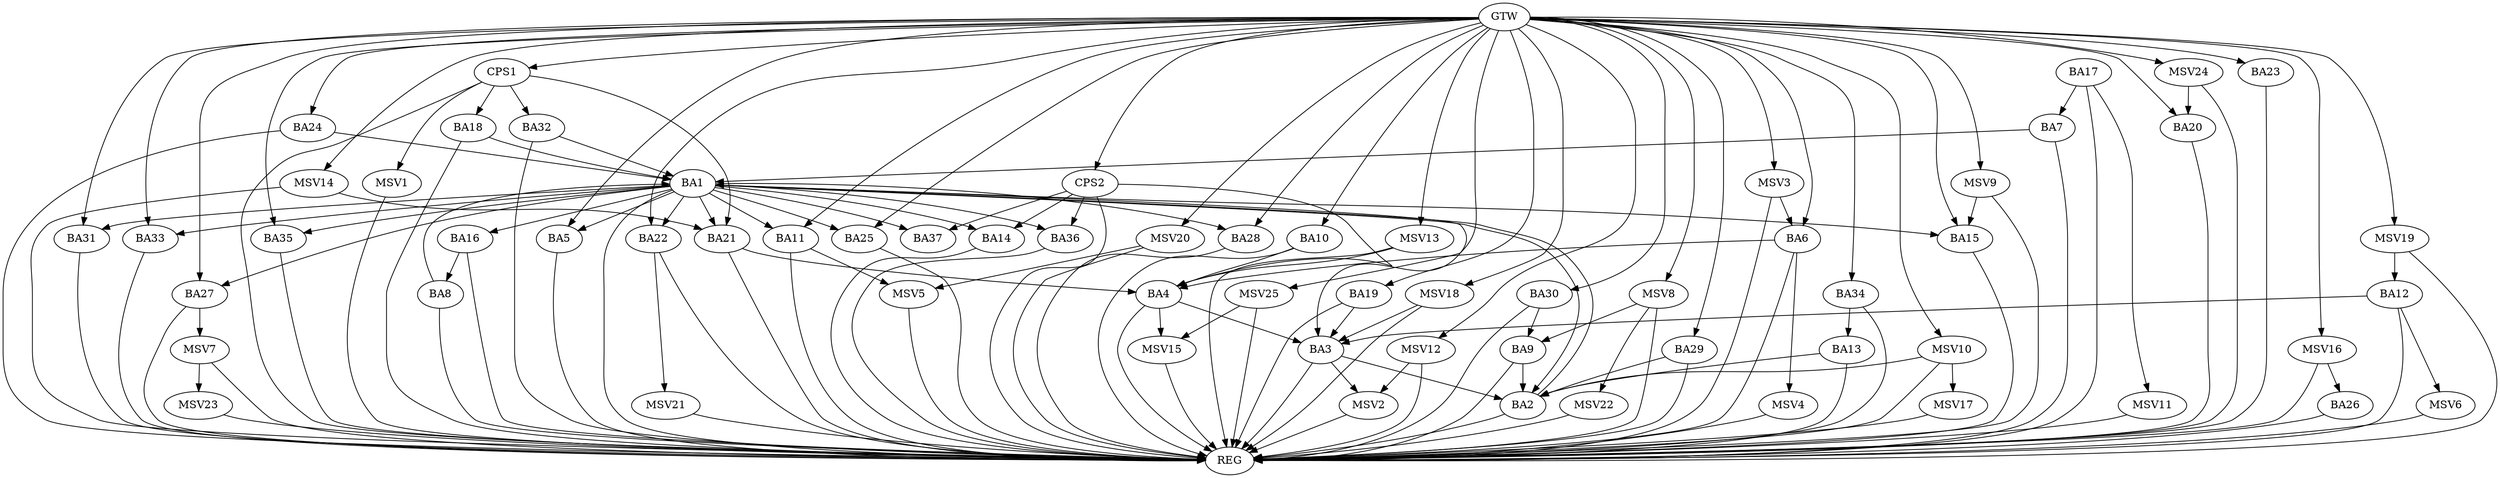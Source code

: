 strict digraph G {
  BA1 [ label="BA1" ];
  BA2 [ label="BA2" ];
  BA3 [ label="BA3" ];
  BA4 [ label="BA4" ];
  BA5 [ label="BA5" ];
  BA6 [ label="BA6" ];
  BA7 [ label="BA7" ];
  BA8 [ label="BA8" ];
  BA9 [ label="BA9" ];
  BA10 [ label="BA10" ];
  BA11 [ label="BA11" ];
  BA12 [ label="BA12" ];
  BA13 [ label="BA13" ];
  BA14 [ label="BA14" ];
  BA15 [ label="BA15" ];
  BA16 [ label="BA16" ];
  BA17 [ label="BA17" ];
  BA18 [ label="BA18" ];
  BA19 [ label="BA19" ];
  BA20 [ label="BA20" ];
  BA21 [ label="BA21" ];
  BA22 [ label="BA22" ];
  BA23 [ label="BA23" ];
  BA24 [ label="BA24" ];
  BA25 [ label="BA25" ];
  BA26 [ label="BA26" ];
  BA27 [ label="BA27" ];
  BA28 [ label="BA28" ];
  BA29 [ label="BA29" ];
  BA30 [ label="BA30" ];
  BA31 [ label="BA31" ];
  BA32 [ label="BA32" ];
  BA33 [ label="BA33" ];
  BA34 [ label="BA34" ];
  BA35 [ label="BA35" ];
  BA36 [ label="BA36" ];
  BA37 [ label="BA37" ];
  CPS1 [ label="CPS1" ];
  CPS2 [ label="CPS2" ];
  GTW [ label="GTW" ];
  REG [ label="REG" ];
  MSV1 [ label="MSV1" ];
  MSV2 [ label="MSV2" ];
  MSV3 [ label="MSV3" ];
  MSV4 [ label="MSV4" ];
  MSV5 [ label="MSV5" ];
  MSV6 [ label="MSV6" ];
  MSV7 [ label="MSV7" ];
  MSV8 [ label="MSV8" ];
  MSV9 [ label="MSV9" ];
  MSV10 [ label="MSV10" ];
  MSV11 [ label="MSV11" ];
  MSV12 [ label="MSV12" ];
  MSV13 [ label="MSV13" ];
  MSV14 [ label="MSV14" ];
  MSV15 [ label="MSV15" ];
  MSV16 [ label="MSV16" ];
  MSV17 [ label="MSV17" ];
  MSV18 [ label="MSV18" ];
  MSV19 [ label="MSV19" ];
  MSV20 [ label="MSV20" ];
  MSV21 [ label="MSV21" ];
  MSV22 [ label="MSV22" ];
  MSV23 [ label="MSV23" ];
  MSV24 [ label="MSV24" ];
  MSV25 [ label="MSV25" ];
  BA1 -> BA2;
  BA2 -> BA1;
  BA3 -> BA2;
  BA4 -> BA3;
  BA6 -> BA4;
  BA7 -> BA1;
  BA8 -> BA1;
  BA9 -> BA2;
  BA10 -> BA4;
  BA12 -> BA3;
  BA13 -> BA2;
  BA16 -> BA8;
  BA17 -> BA7;
  BA18 -> BA1;
  BA19 -> BA3;
  BA21 -> BA4;
  BA24 -> BA1;
  BA29 -> BA2;
  BA30 -> BA9;
  BA32 -> BA1;
  BA34 -> BA13;
  CPS1 -> BA32;
  CPS1 -> BA21;
  CPS1 -> BA18;
  CPS2 -> BA36;
  CPS2 -> BA14;
  CPS2 -> BA37;
  CPS2 -> BA4;
  GTW -> BA5;
  GTW -> BA6;
  GTW -> BA10;
  GTW -> BA11;
  GTW -> BA15;
  GTW -> BA19;
  GTW -> BA20;
  GTW -> BA22;
  GTW -> BA23;
  GTW -> BA24;
  GTW -> BA25;
  GTW -> BA27;
  GTW -> BA28;
  GTW -> BA29;
  GTW -> BA30;
  GTW -> BA31;
  GTW -> BA33;
  GTW -> BA34;
  GTW -> BA35;
  GTW -> CPS1;
  GTW -> CPS2;
  BA1 -> REG;
  BA2 -> REG;
  BA3 -> REG;
  BA4 -> REG;
  BA5 -> REG;
  BA6 -> REG;
  BA7 -> REG;
  BA8 -> REG;
  BA9 -> REG;
  BA10 -> REG;
  BA11 -> REG;
  BA12 -> REG;
  BA13 -> REG;
  BA14 -> REG;
  BA15 -> REG;
  BA16 -> REG;
  BA17 -> REG;
  BA18 -> REG;
  BA19 -> REG;
  BA20 -> REG;
  BA21 -> REG;
  BA22 -> REG;
  BA23 -> REG;
  BA24 -> REG;
  BA25 -> REG;
  BA26 -> REG;
  BA27 -> REG;
  BA28 -> REG;
  BA29 -> REG;
  BA30 -> REG;
  BA31 -> REG;
  BA32 -> REG;
  BA33 -> REG;
  BA34 -> REG;
  BA35 -> REG;
  BA36 -> REG;
  CPS1 -> REG;
  CPS2 -> REG;
  BA1 -> BA21;
  BA1 -> BA28;
  BA1 -> BA3;
  BA1 -> BA36;
  BA1 -> BA5;
  BA1 -> BA15;
  BA1 -> BA37;
  BA1 -> BA27;
  BA1 -> BA22;
  BA1 -> BA35;
  BA1 -> BA25;
  BA1 -> BA14;
  BA1 -> BA11;
  BA1 -> BA16;
  BA1 -> BA31;
  BA1 -> BA33;
  CPS1 -> MSV1;
  MSV1 -> REG;
  BA3 -> MSV2;
  MSV2 -> REG;
  MSV3 -> BA6;
  GTW -> MSV3;
  MSV3 -> REG;
  BA6 -> MSV4;
  MSV4 -> REG;
  BA11 -> MSV5;
  MSV5 -> REG;
  BA12 -> MSV6;
  MSV6 -> REG;
  BA27 -> MSV7;
  MSV7 -> REG;
  MSV8 -> BA9;
  GTW -> MSV8;
  MSV8 -> REG;
  MSV9 -> BA15;
  GTW -> MSV9;
  MSV9 -> REG;
  MSV10 -> BA2;
  GTW -> MSV10;
  MSV10 -> REG;
  BA17 -> MSV11;
  MSV11 -> REG;
  MSV12 -> MSV2;
  GTW -> MSV12;
  MSV12 -> REG;
  MSV13 -> BA4;
  GTW -> MSV13;
  MSV13 -> REG;
  MSV14 -> BA21;
  GTW -> MSV14;
  MSV14 -> REG;
  BA4 -> MSV15;
  MSV15 -> REG;
  MSV16 -> BA26;
  GTW -> MSV16;
  MSV16 -> REG;
  MSV10 -> MSV17;
  MSV17 -> REG;
  MSV18 -> BA3;
  GTW -> MSV18;
  MSV18 -> REG;
  MSV19 -> BA12;
  GTW -> MSV19;
  MSV19 -> REG;
  MSV20 -> MSV5;
  GTW -> MSV20;
  MSV20 -> REG;
  BA22 -> MSV21;
  MSV21 -> REG;
  MSV8 -> MSV22;
  MSV22 -> REG;
  MSV7 -> MSV23;
  MSV23 -> REG;
  MSV24 -> BA20;
  GTW -> MSV24;
  MSV24 -> REG;
  MSV25 -> MSV15;
  GTW -> MSV25;
  MSV25 -> REG;
}
